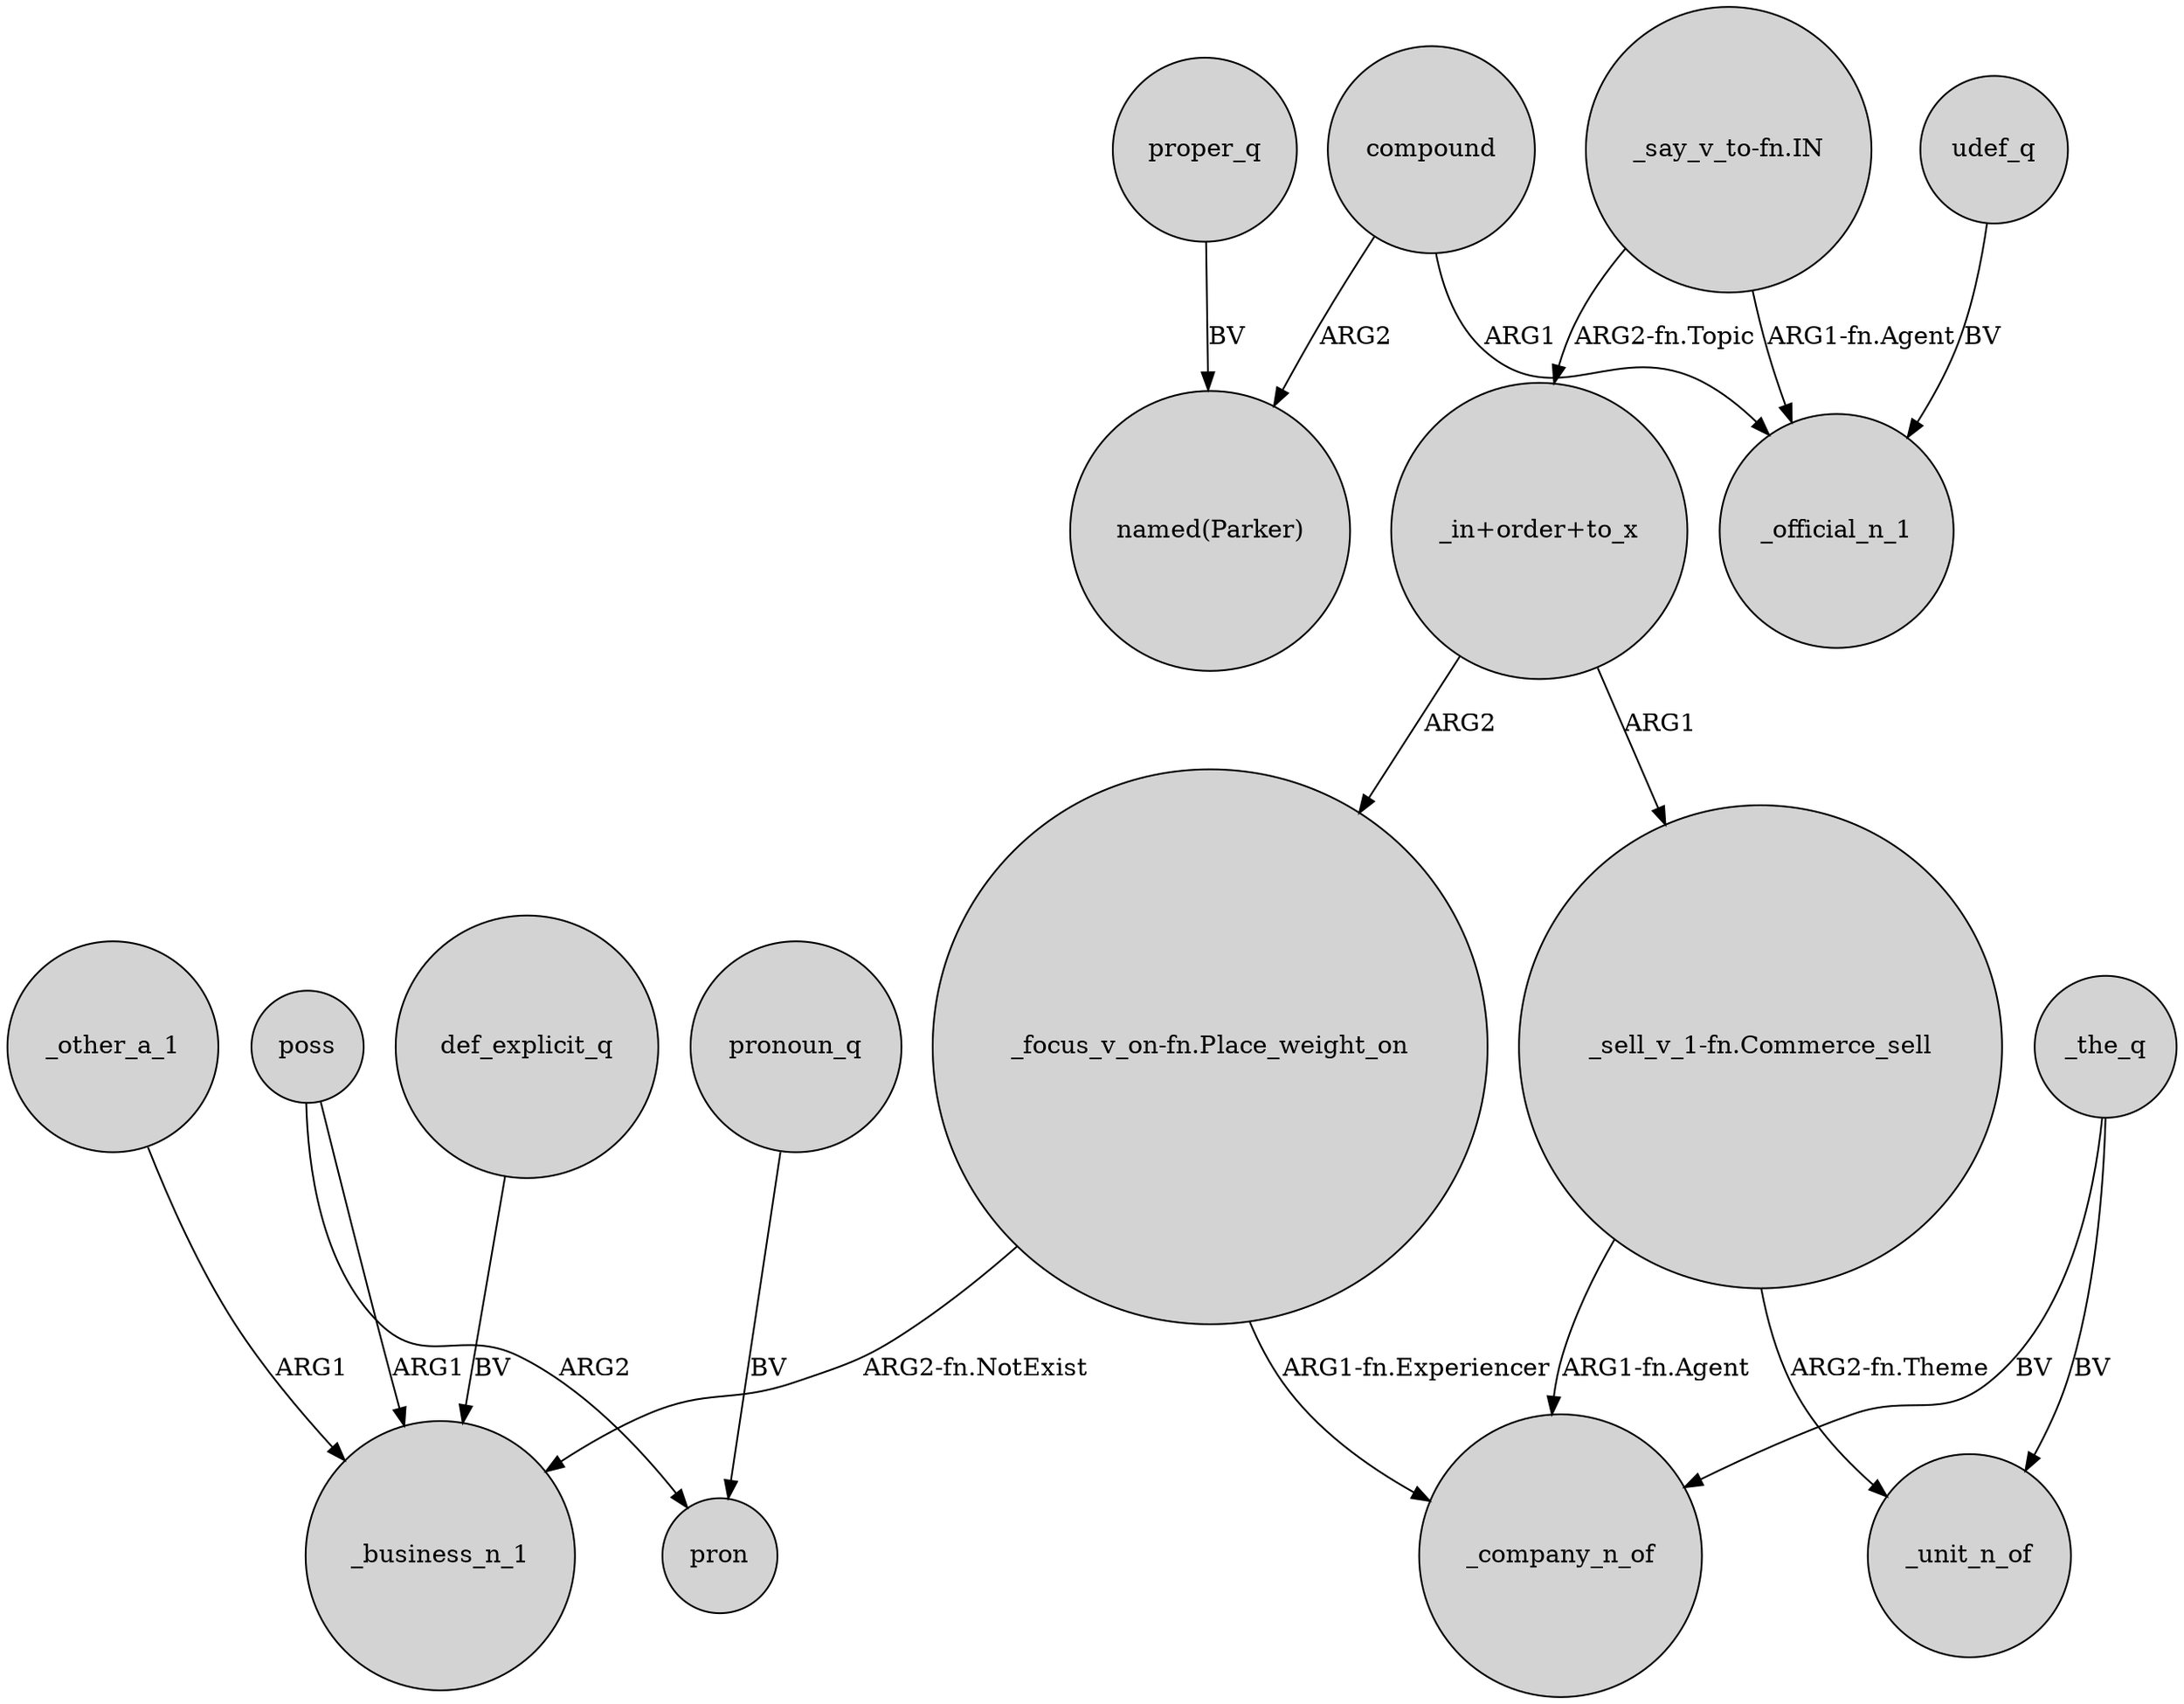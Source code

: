 digraph {
	node [shape=circle style=filled]
	proper_q -> "named(Parker)" [label=BV]
	poss -> pron [label=ARG2]
	"_say_v_to-fn.IN" -> _official_n_1 [label="ARG1-fn.Agent"]
	poss -> _business_n_1 [label=ARG1]
	"_focus_v_on-fn.Place_weight_on" -> _company_n_of [label="ARG1-fn.Experiencer"]
	_the_q -> _company_n_of [label=BV]
	"_say_v_to-fn.IN" -> "_in+order+to_x" [label="ARG2-fn.Topic"]
	pronoun_q -> pron [label=BV]
	udef_q -> _official_n_1 [label=BV]
	compound -> "named(Parker)" [label=ARG2]
	"_in+order+to_x" -> "_focus_v_on-fn.Place_weight_on" [label=ARG2]
	"_sell_v_1-fn.Commerce_sell" -> _unit_n_of [label="ARG2-fn.Theme"]
	compound -> _official_n_1 [label=ARG1]
	"_in+order+to_x" -> "_sell_v_1-fn.Commerce_sell" [label=ARG1]
	"_focus_v_on-fn.Place_weight_on" -> _business_n_1 [label="ARG2-fn.NotExist"]
	_other_a_1 -> _business_n_1 [label=ARG1]
	_the_q -> _unit_n_of [label=BV]
	"_sell_v_1-fn.Commerce_sell" -> _company_n_of [label="ARG1-fn.Agent"]
	def_explicit_q -> _business_n_1 [label=BV]
}
